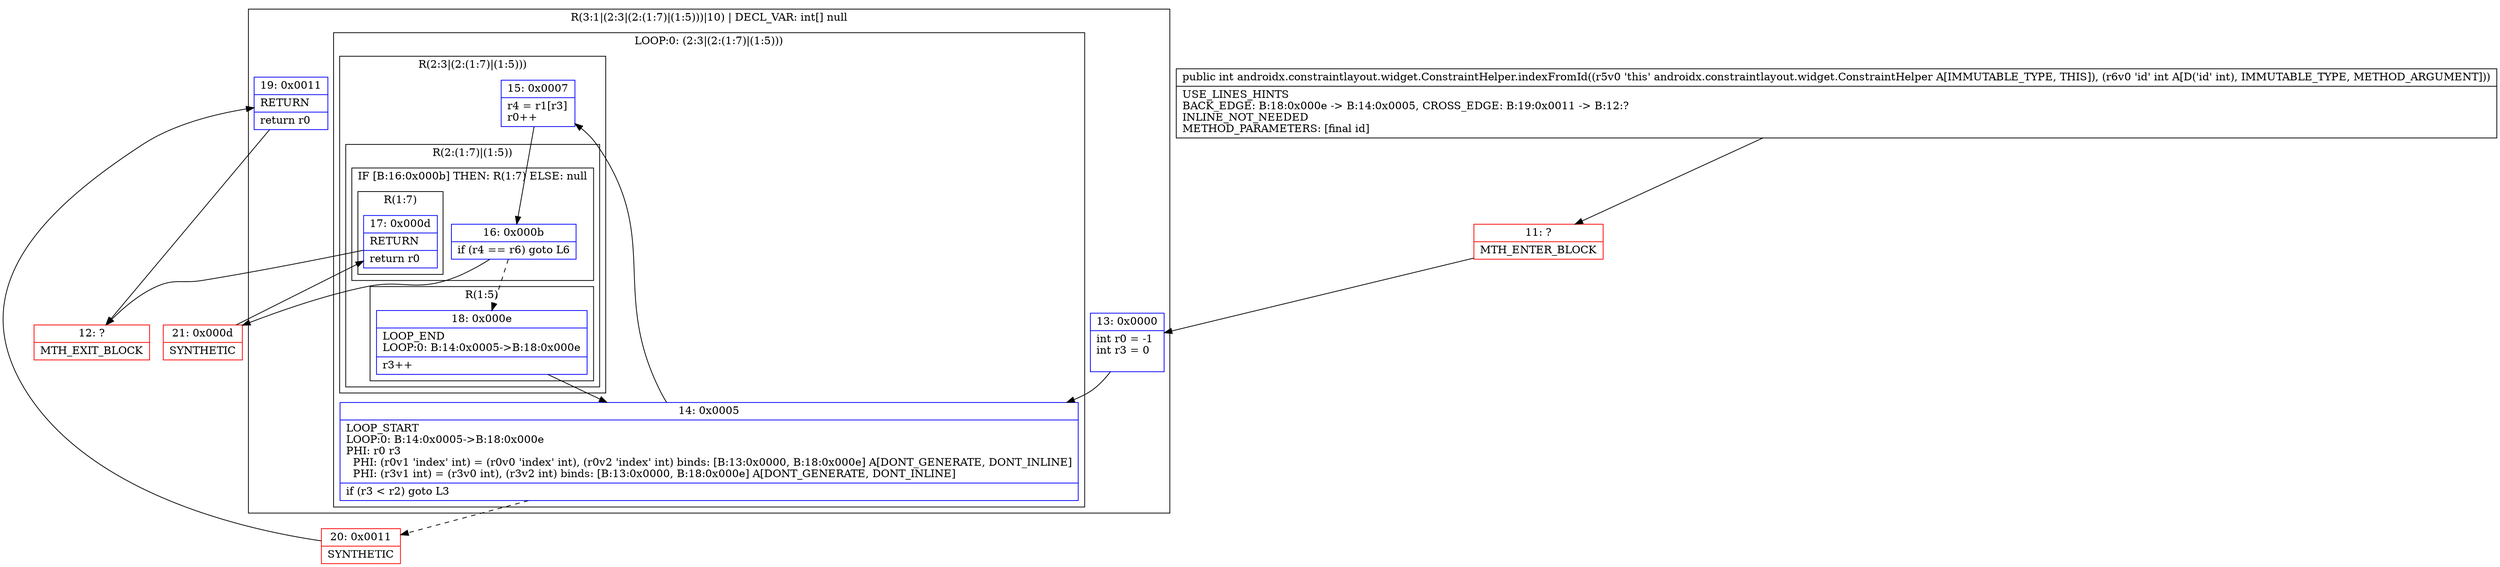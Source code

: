 digraph "CFG forandroidx.constraintlayout.widget.ConstraintHelper.indexFromId(I)I" {
subgraph cluster_Region_1541264318 {
label = "R(3:1|(2:3|(2:(1:7)|(1:5)))|10) | DECL_VAR: int[] null\l";
node [shape=record,color=blue];
Node_13 [shape=record,label="{13\:\ 0x0000|int r0 = \-1\lint r3 = 0\l\l}"];
subgraph cluster_LoopRegion_1501441873 {
label = "LOOP:0: (2:3|(2:(1:7)|(1:5)))";
node [shape=record,color=blue];
Node_14 [shape=record,label="{14\:\ 0x0005|LOOP_START\lLOOP:0: B:14:0x0005\-\>B:18:0x000e\lPHI: r0 r3 \l  PHI: (r0v1 'index' int) = (r0v0 'index' int), (r0v2 'index' int) binds: [B:13:0x0000, B:18:0x000e] A[DONT_GENERATE, DONT_INLINE]\l  PHI: (r3v1 int) = (r3v0 int), (r3v2 int) binds: [B:13:0x0000, B:18:0x000e] A[DONT_GENERATE, DONT_INLINE]\l|if (r3 \< r2) goto L3\l}"];
subgraph cluster_Region_920824409 {
label = "R(2:3|(2:(1:7)|(1:5)))";
node [shape=record,color=blue];
Node_15 [shape=record,label="{15\:\ 0x0007|r4 = r1[r3]\lr0++\l}"];
subgraph cluster_Region_553487325 {
label = "R(2:(1:7)|(1:5))";
node [shape=record,color=blue];
subgraph cluster_IfRegion_2079814905 {
label = "IF [B:16:0x000b] THEN: R(1:7) ELSE: null";
node [shape=record,color=blue];
Node_16 [shape=record,label="{16\:\ 0x000b|if (r4 == r6) goto L6\l}"];
subgraph cluster_Region_1393434991 {
label = "R(1:7)";
node [shape=record,color=blue];
Node_17 [shape=record,label="{17\:\ 0x000d|RETURN\l|return r0\l}"];
}
}
subgraph cluster_Region_650447862 {
label = "R(1:5)";
node [shape=record,color=blue];
Node_18 [shape=record,label="{18\:\ 0x000e|LOOP_END\lLOOP:0: B:14:0x0005\-\>B:18:0x000e\l|r3++\l}"];
}
}
}
}
Node_19 [shape=record,label="{19\:\ 0x0011|RETURN\l|return r0\l}"];
}
Node_11 [shape=record,color=red,label="{11\:\ ?|MTH_ENTER_BLOCK\l}"];
Node_21 [shape=record,color=red,label="{21\:\ 0x000d|SYNTHETIC\l}"];
Node_12 [shape=record,color=red,label="{12\:\ ?|MTH_EXIT_BLOCK\l}"];
Node_20 [shape=record,color=red,label="{20\:\ 0x0011|SYNTHETIC\l}"];
MethodNode[shape=record,label="{public int androidx.constraintlayout.widget.ConstraintHelper.indexFromId((r5v0 'this' androidx.constraintlayout.widget.ConstraintHelper A[IMMUTABLE_TYPE, THIS]), (r6v0 'id' int A[D('id' int), IMMUTABLE_TYPE, METHOD_ARGUMENT]))  | USE_LINES_HINTS\lBACK_EDGE: B:18:0x000e \-\> B:14:0x0005, CROSS_EDGE: B:19:0x0011 \-\> B:12:?\lINLINE_NOT_NEEDED\lMETHOD_PARAMETERS: [final id]\l}"];
MethodNode -> Node_11;Node_13 -> Node_14;
Node_14 -> Node_15;
Node_14 -> Node_20[style=dashed];
Node_15 -> Node_16;
Node_16 -> Node_18[style=dashed];
Node_16 -> Node_21;
Node_17 -> Node_12;
Node_18 -> Node_14;
Node_19 -> Node_12;
Node_11 -> Node_13;
Node_21 -> Node_17;
Node_20 -> Node_19;
}

